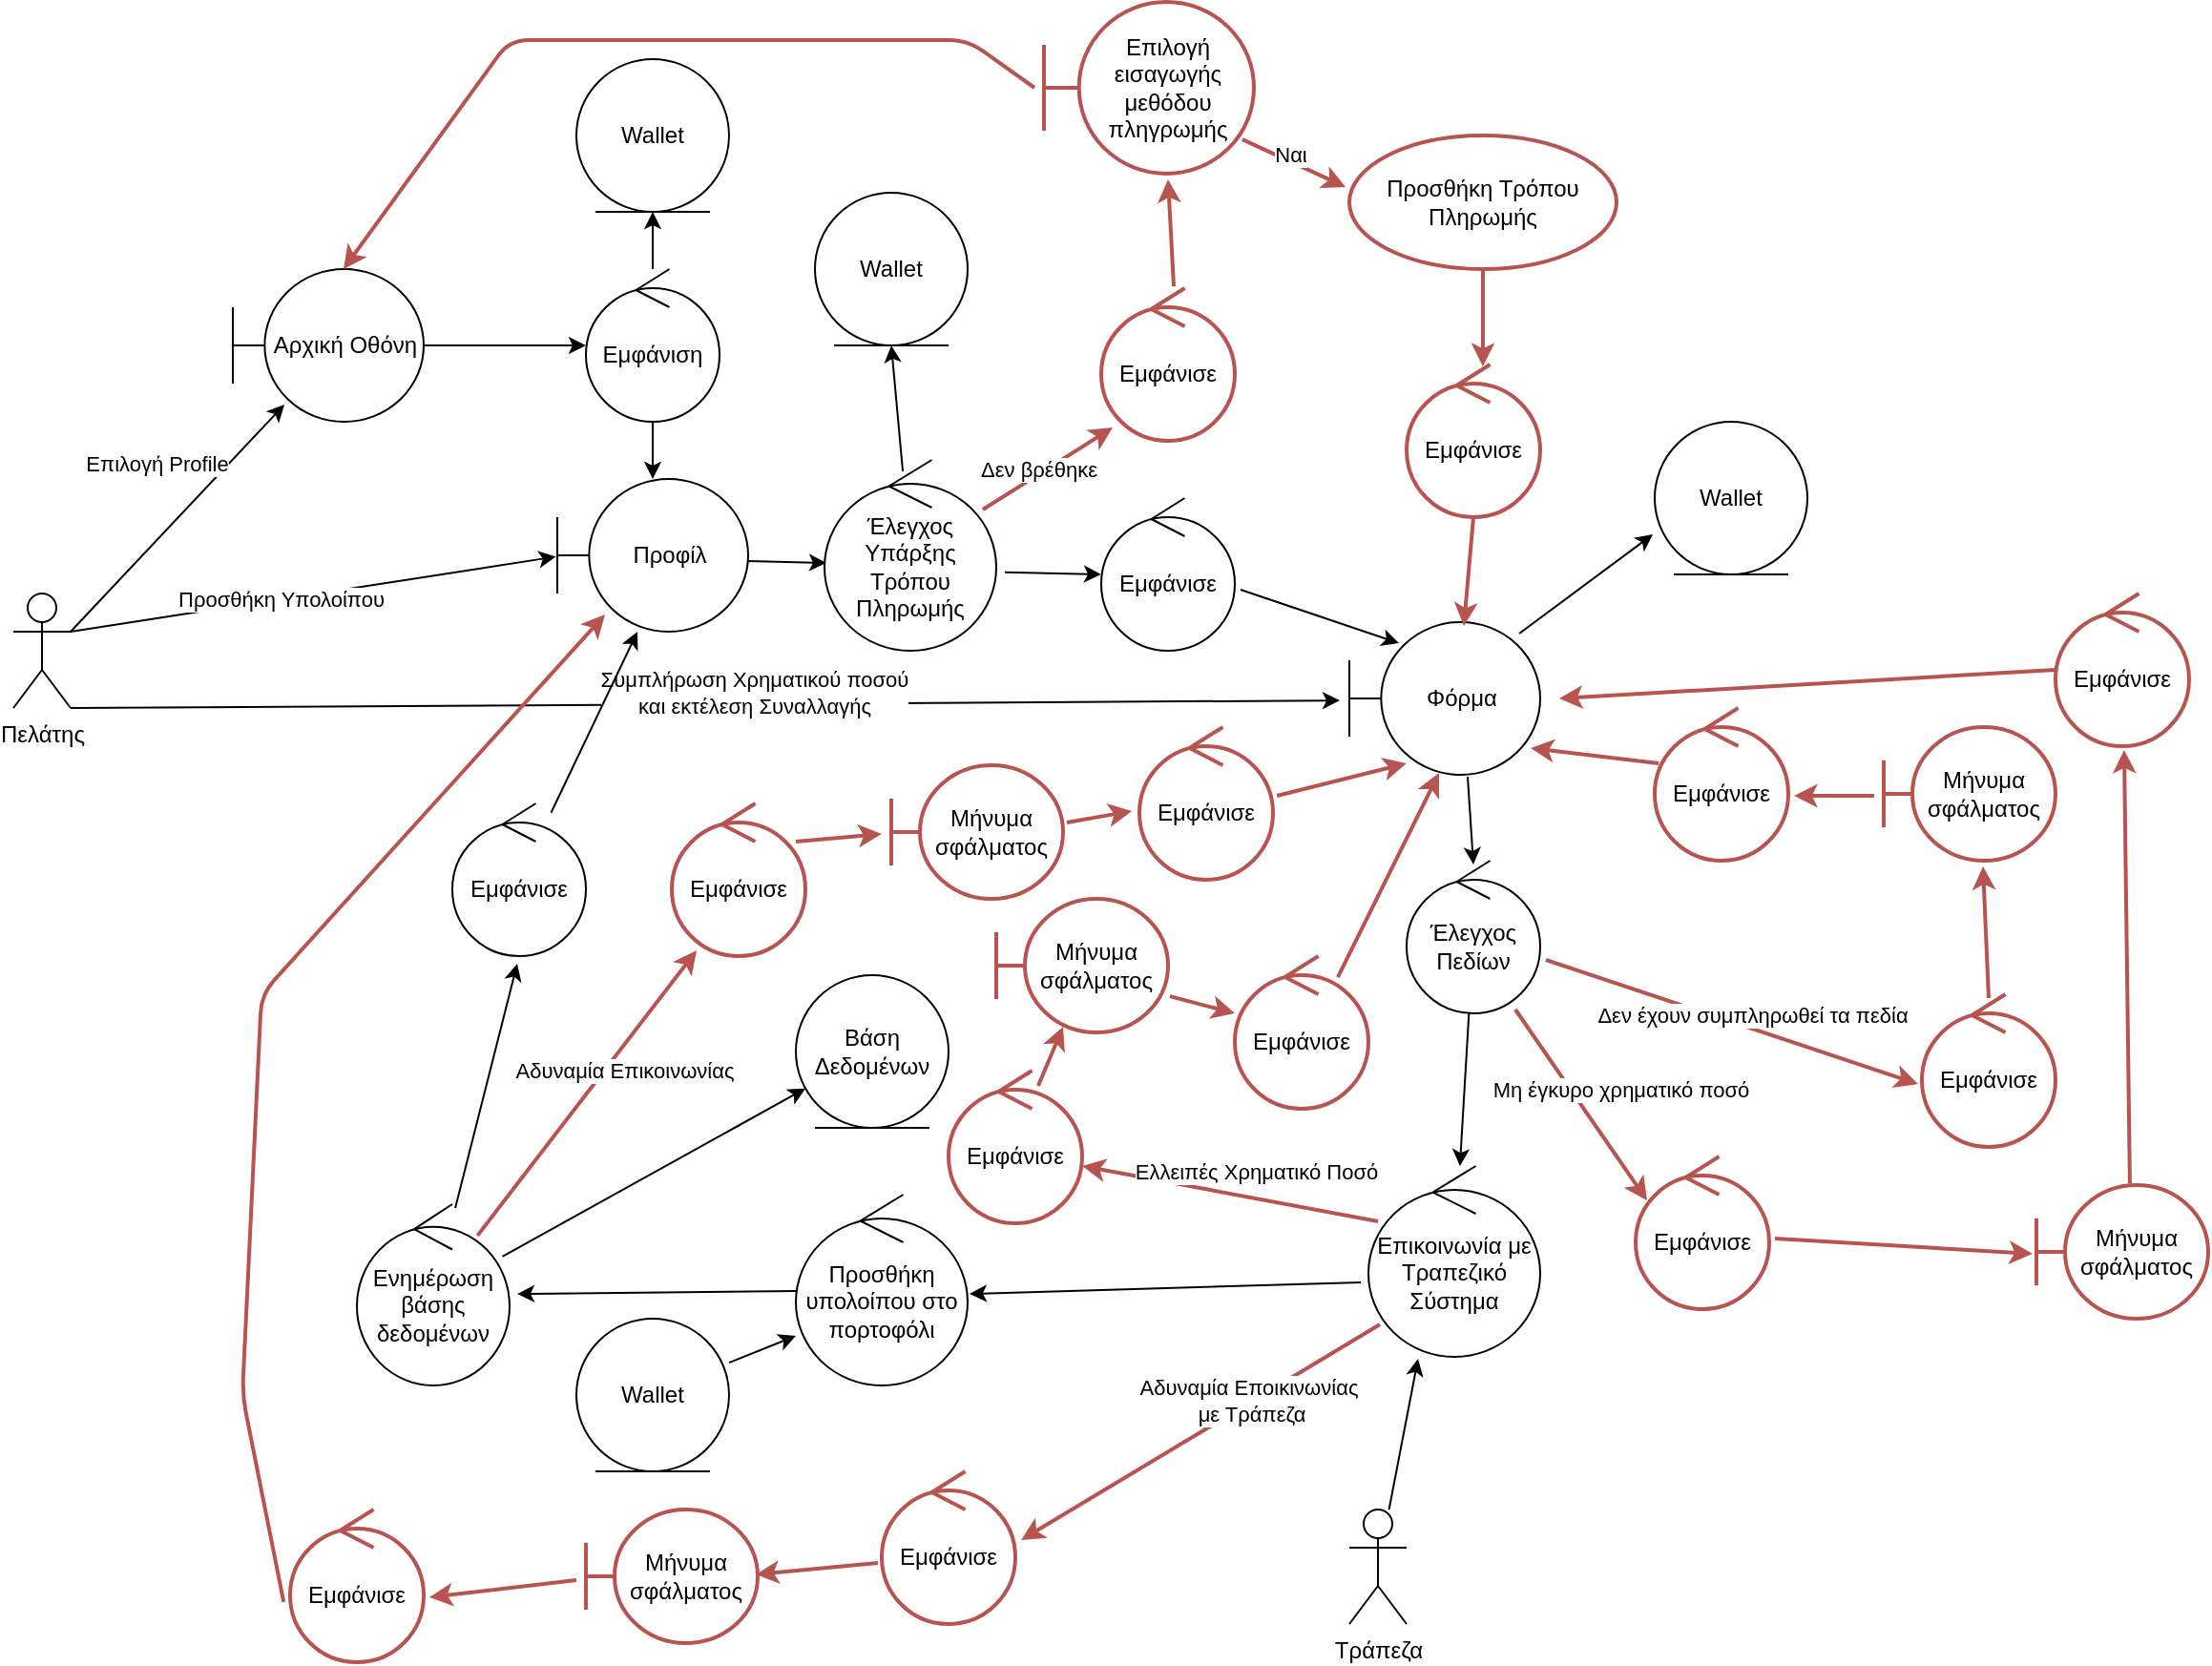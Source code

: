 <mxfile>
    <diagram id="bbuxCSUSgMc8G7auIYRA" name="Page-1">
        <mxGraphModel dx="2035" dy="1139" grid="1" gridSize="10" guides="1" tooltips="1" connect="1" arrows="1" fold="1" page="1" pageScale="1" pageWidth="850" pageHeight="1100" math="0" shadow="0">
            <root>
                <mxCell id="0"/>
                <mxCell id="1" parent="0"/>
                <mxCell id="3" value="" style="edgeStyle=none;html=1;exitX=1;exitY=0.333;exitDx=0;exitDy=0;exitPerimeter=0;entryX=0.27;entryY=0.888;entryDx=0;entryDy=0;entryPerimeter=0;" parent="1" source="8" target="10" edge="1">
                    <mxGeometry relative="1" as="geometry"/>
                </mxCell>
                <mxCell id="4" value="Επιλογή Profile" style="edgeLabel;html=1;align=center;verticalAlign=middle;resizable=0;points=[];" parent="3" vertex="1" connectable="0">
                    <mxGeometry x="-0.6" y="1" relative="1" as="geometry">
                        <mxPoint x="23" y="-64" as="offset"/>
                    </mxGeometry>
                </mxCell>
                <mxCell id="5" style="edgeStyle=none;html=1;exitX=1;exitY=0.333;exitDx=0;exitDy=0;exitPerimeter=0;entryX=-0.007;entryY=0.509;entryDx=0;entryDy=0;entryPerimeter=0;" parent="1" source="8" target="12" edge="1">
                    <mxGeometry relative="1" as="geometry"/>
                </mxCell>
                <mxCell id="6" value="Προσθήκη Υπολοίπου" style="edgeLabel;html=1;align=center;verticalAlign=middle;resizable=0;points=[];" parent="5" connectable="0" vertex="1">
                    <mxGeometry x="-0.132" relative="1" as="geometry">
                        <mxPoint as="offset"/>
                    </mxGeometry>
                </mxCell>
                <mxCell id="7" value="Συμπλήρωση Χρηματικού ποσού&lt;br&gt;και εκτέλεση Συναλλαγής" style="edgeStyle=none;html=1;exitX=1;exitY=1;exitDx=0;exitDy=0;exitPerimeter=0;entryX=-0.05;entryY=0.513;entryDx=0;entryDy=0;entryPerimeter=0;" parent="1" source="8" target="45" edge="1">
                    <mxGeometry x="0.076" y="6" relative="1" as="geometry">
                        <mxPoint x="510" y="920" as="targetPoint"/>
                        <Array as="points"/>
                        <mxPoint as="offset"/>
                    </mxGeometry>
                </mxCell>
                <mxCell id="8" value="Πελάτης" style="shape=umlActor;verticalLabelPosition=bottom;verticalAlign=top;html=1;" parent="1" vertex="1">
                    <mxGeometry x="-90" y="480" width="30" height="60" as="geometry"/>
                </mxCell>
                <mxCell id="9" style="edgeStyle=none;html=1;" parent="1" source="10" target="15" edge="1">
                    <mxGeometry relative="1" as="geometry"/>
                </mxCell>
                <mxCell id="10" value="Αρχική Οθόνη" style="shape=umlBoundary;whiteSpace=wrap;html=1;" parent="1" vertex="1">
                    <mxGeometry x="25" y="310" width="100" height="80" as="geometry"/>
                </mxCell>
                <mxCell id="11" style="edgeStyle=none;html=1;exitX=1;exitY=0.538;exitDx=0;exitDy=0;exitPerimeter=0;entryX=0.011;entryY=0.54;entryDx=0;entryDy=0;entryPerimeter=0;" parent="1" source="12" target="46" edge="1">
                    <mxGeometry relative="1" as="geometry">
                        <mxPoint x="320" y="470" as="targetPoint"/>
                        <mxPoint x="410" y="450" as="sourcePoint"/>
                    </mxGeometry>
                </mxCell>
                <mxCell id="12" value="Προφίλ" style="shape=umlBoundary;whiteSpace=wrap;html=1;" parent="1" vertex="1">
                    <mxGeometry x="195" y="420" width="100" height="80" as="geometry"/>
                </mxCell>
                <mxCell id="13" style="edgeStyle=none;html=1;" parent="1" source="15" edge="1">
                    <mxGeometry relative="1" as="geometry">
                        <mxPoint x="245" y="420" as="targetPoint"/>
                    </mxGeometry>
                </mxCell>
                <mxCell id="14" value="" style="edgeStyle=none;html=1;" parent="1" source="15" target="43" edge="1">
                    <mxGeometry relative="1" as="geometry"/>
                </mxCell>
                <mxCell id="15" value="Εμφάνιση" style="ellipse;shape=umlControl;whiteSpace=wrap;html=1;" parent="1" vertex="1">
                    <mxGeometry x="210" y="310" width="70" height="80" as="geometry"/>
                </mxCell>
                <mxCell id="18" style="edgeStyle=none;html=1;entryX=-0.012;entryY=0.738;entryDx=0;entryDy=0;exitX=0.89;exitY=0.075;exitDx=0;exitDy=0;exitPerimeter=0;entryPerimeter=0;" parent="1" source="45" target="19" edge="1">
                    <mxGeometry relative="1" as="geometry">
                        <mxPoint x="400" y="1010" as="sourcePoint"/>
                    </mxGeometry>
                </mxCell>
                <mxCell id="19" value="Wallet" style="ellipse;shape=umlEntity;whiteSpace=wrap;html=1;" parent="1" vertex="1">
                    <mxGeometry x="770" y="390" width="80" height="80" as="geometry"/>
                </mxCell>
                <mxCell id="20" style="edgeStyle=none;html=1;" parent="1" source="25" target="28" edge="1">
                    <mxGeometry relative="1" as="geometry"/>
                </mxCell>
                <mxCell id="25" value="Έλεγχος Πεδίων" style="ellipse;shape=umlControl;whiteSpace=wrap;html=1;" parent="1" vertex="1">
                    <mxGeometry x="640" y="620" width="70" height="80" as="geometry"/>
                </mxCell>
                <mxCell id="27" style="edgeStyle=none;html=1;exitX=-0.044;exitY=0.61;exitDx=0;exitDy=0;exitPerimeter=0;entryX=1.011;entryY=0.52;entryDx=0;entryDy=0;entryPerimeter=0;" parent="1" source="28" target="180" edge="1">
                    <mxGeometry relative="1" as="geometry">
                        <mxPoint x="450" y="840" as="targetPoint"/>
                    </mxGeometry>
                </mxCell>
                <mxCell id="28" value="Επικοινωνία με Τραπεζικό Σύστημα" style="ellipse;shape=umlControl;whiteSpace=wrap;html=1;" parent="1" vertex="1">
                    <mxGeometry x="620" y="780" width="90" height="100" as="geometry"/>
                </mxCell>
                <mxCell id="77" style="edgeStyle=none;html=1;entryX=0.289;entryY=1.01;entryDx=0;entryDy=0;entryPerimeter=0;" parent="1" source="29" target="28" edge="1">
                    <mxGeometry relative="1" as="geometry"/>
                </mxCell>
                <mxCell id="29" value="Τράπεζα" style="shape=umlActor;verticalLabelPosition=bottom;verticalAlign=top;html=1;" parent="1" vertex="1">
                    <mxGeometry x="610" y="960" width="30" height="60" as="geometry"/>
                </mxCell>
                <mxCell id="30" style="edgeStyle=none;html=1;" parent="1" source="34" target="35" edge="1">
                    <mxGeometry relative="1" as="geometry"/>
                </mxCell>
                <mxCell id="161" style="edgeStyle=none;html=1;entryX=0.486;entryY=1.05;entryDx=0;entryDy=0;entryPerimeter=0;" parent="1" source="34" target="159" edge="1">
                    <mxGeometry relative="1" as="geometry"/>
                </mxCell>
                <mxCell id="34" value="Ενημέρωση βάσης δεδομένων" style="ellipse;shape=umlControl;whiteSpace=wrap;html=1;" parent="1" vertex="1">
                    <mxGeometry x="90" y="800" width="80" height="95" as="geometry"/>
                </mxCell>
                <mxCell id="35" value="Βάση Δεδομένων" style="ellipse;shape=umlEntity;whiteSpace=wrap;html=1;" parent="1" vertex="1">
                    <mxGeometry x="320" y="680" width="80" height="80" as="geometry"/>
                </mxCell>
                <mxCell id="43" value="Wallet" style="ellipse;shape=umlEntity;whiteSpace=wrap;html=1;" parent="1" vertex="1">
                    <mxGeometry x="205" y="200" width="80" height="80" as="geometry"/>
                </mxCell>
                <mxCell id="44" style="edgeStyle=none;html=1;entryX=0.5;entryY=0.025;entryDx=0;entryDy=0;entryPerimeter=0;exitX=0.62;exitY=1.013;exitDx=0;exitDy=0;exitPerimeter=0;" parent="1" source="45" target="25" edge="1">
                    <mxGeometry relative="1" as="geometry"/>
                </mxCell>
                <mxCell id="45" value="Φόρμα" style="shape=umlBoundary;whiteSpace=wrap;html=1;" parent="1" vertex="1">
                    <mxGeometry x="610" y="495" width="100" height="80" as="geometry"/>
                </mxCell>
                <mxCell id="179" style="edgeStyle=none;html=1;fontSize=48;exitX=0.456;exitY=0.06;exitDx=0;exitDy=0;exitPerimeter=0;entryX=0.5;entryY=1;entryDx=0;entryDy=0;" parent="1" source="46" target="178" edge="1">
                    <mxGeometry relative="1" as="geometry">
                        <mxPoint x="370" y="360" as="targetPoint"/>
                    </mxGeometry>
                </mxCell>
                <mxCell id="46" value="Έλεγχος Υπάρξης Τρόπου Πληρωμής" style="ellipse;shape=umlControl;whiteSpace=wrap;html=1;" parent="1" vertex="1">
                    <mxGeometry x="335" y="410" width="90" height="100" as="geometry"/>
                </mxCell>
                <mxCell id="51" value="Προσθήκη Τρόπου Πληρωμής" style="ellipse;whiteSpace=wrap;html=1;strokeColor=#b85450;fillColor=none;strokeWidth=2;" parent="1" vertex="1">
                    <mxGeometry x="610" y="240" width="140" height="70" as="geometry"/>
                </mxCell>
                <mxCell id="91" style="edgeStyle=none;html=1;exitX=1.043;exitY=0.6;exitDx=0;exitDy=0;exitPerimeter=0;entryX=0.26;entryY=0.138;entryDx=0;entryDy=0;entryPerimeter=0;" parent="1" source="111" target="45" edge="1">
                    <mxGeometry relative="1" as="geometry">
                        <mxPoint x="780" y="570" as="sourcePoint"/>
                        <mxPoint x="630" y="490" as="targetPoint"/>
                        <Array as="points"/>
                    </mxGeometry>
                </mxCell>
                <mxCell id="94" value="Εμφάνισε" style="ellipse;shape=umlControl;whiteSpace=wrap;html=1;fillColor=none;strokeColor=#b85450;strokeWidth=2;" parent="1" vertex="1">
                    <mxGeometry x="910" y="690" width="70" height="80" as="geometry"/>
                </mxCell>
                <mxCell id="96" value="Μήνυμα σφάλματος" style="shape=umlBoundary;whiteSpace=wrap;html=1;fillColor=none;strokeColor=#b85450;strokeWidth=2;" parent="1" vertex="1">
                    <mxGeometry x="890" y="550.0" width="90" height="70" as="geometry"/>
                </mxCell>
                <mxCell id="97" value="Εμφάνισε" style="ellipse;shape=umlControl;whiteSpace=wrap;html=1;fillColor=none;strokeColor=#b85450;strokeWidth=2;" parent="1" vertex="1">
                    <mxGeometry x="770" y="540" width="70" height="80" as="geometry"/>
                </mxCell>
                <mxCell id="98" style="edgeStyle=none;html=1;strokeWidth=2;fontSize=12;fillColor=none;strokeColor=#b85450;entryX=-0.029;entryY=0.588;entryDx=0;entryDy=0;entryPerimeter=0;exitX=1.043;exitY=0.65;exitDx=0;exitDy=0;exitPerimeter=0;" parent="1" source="25" target="94" edge="1">
                    <mxGeometry relative="1" as="geometry">
                        <mxPoint x="740" y="660" as="sourcePoint"/>
                        <mxPoint x="1140" y="1080" as="targetPoint"/>
                        <Array as="points"/>
                    </mxGeometry>
                </mxCell>
                <mxCell id="99" value="Δεν έχουν συμπληρωθεί τα πεδία" style="edgeLabel;html=1;align=center;verticalAlign=middle;resizable=0;points=[];" parent="98" connectable="0" vertex="1">
                    <mxGeometry x="-0.191" y="-4" relative="1" as="geometry">
                        <mxPoint x="30" y="-1" as="offset"/>
                    </mxGeometry>
                </mxCell>
                <mxCell id="100" style="edgeStyle=none;html=1;strokeWidth=2;fontSize=12;fillColor=none;strokeColor=#b85450;entryX=0.578;entryY=1.043;entryDx=0;entryDy=0;entryPerimeter=0;exitX=0.5;exitY=0.025;exitDx=0;exitDy=0;exitPerimeter=0;" parent="1" source="94" target="96" edge="1">
                    <mxGeometry relative="1" as="geometry">
                        <mxPoint x="1551" y="1173.616" as="sourcePoint"/>
                        <mxPoint x="1430" y="950.0" as="targetPoint"/>
                        <Array as="points"/>
                    </mxGeometry>
                </mxCell>
                <mxCell id="101" style="edgeStyle=none;html=1;strokeWidth=2;fontSize=12;fillColor=none;strokeColor=#b85450;entryX=1.043;entryY=0.575;entryDx=0;entryDy=0;entryPerimeter=0;exitX=-0.056;exitY=0.514;exitDx=0;exitDy=0;exitPerimeter=0;" parent="1" source="96" target="97" edge="1">
                    <mxGeometry relative="1" as="geometry">
                        <mxPoint x="1290" y="886" as="sourcePoint"/>
                        <mxPoint x="1215" y="876.0" as="targetPoint"/>
                        <Array as="points"/>
                    </mxGeometry>
                </mxCell>
                <mxCell id="102" style="edgeStyle=none;html=1;strokeWidth=2;fontSize=12;fillColor=none;strokeColor=#b85450;exitX=0.029;exitY=0.363;exitDx=0;exitDy=0;exitPerimeter=0;entryX=0.95;entryY=0.825;entryDx=0;entryDy=0;entryPerimeter=0;" parent="1" source="97" target="45" edge="1">
                    <mxGeometry relative="1" as="geometry">
                        <mxPoint x="1110" y="810" as="sourcePoint"/>
                        <mxPoint x="1066.97" y="810" as="targetPoint"/>
                        <Array as="points"/>
                    </mxGeometry>
                </mxCell>
                <mxCell id="103" value="Εμφάνισε" style="ellipse;shape=umlControl;whiteSpace=wrap;html=1;fillColor=none;strokeColor=#b85450;strokeWidth=2;" parent="1" vertex="1">
                    <mxGeometry x="760" y="775" width="70" height="80" as="geometry"/>
                </mxCell>
                <mxCell id="104" value="Μήνυμα σφάλματος" style="shape=umlBoundary;whiteSpace=wrap;html=1;fillColor=none;strokeColor=#b85450;strokeWidth=2;" parent="1" vertex="1">
                    <mxGeometry x="970" y="790.0" width="90" height="70" as="geometry"/>
                </mxCell>
                <mxCell id="105" style="edgeStyle=none;html=1;strokeWidth=2;fontSize=12;fillColor=none;strokeColor=#b85450;entryX=0.086;entryY=0.288;entryDx=0;entryDy=0;entryPerimeter=0;exitX=0.814;exitY=0.975;exitDx=0;exitDy=0;exitPerimeter=0;" parent="1" source="25" target="103" edge="1">
                    <mxGeometry relative="1" as="geometry">
                        <mxPoint x="710" y="710" as="sourcePoint"/>
                        <mxPoint x="1160.0" y="1240" as="targetPoint"/>
                        <Array as="points"/>
                    </mxGeometry>
                </mxCell>
                <mxCell id="106" value="Μη έγκυρο χρηματικό ποσό" style="edgeLabel;html=1;align=center;verticalAlign=middle;resizable=0;points=[];" parent="105" connectable="0" vertex="1">
                    <mxGeometry x="-0.191" y="-4" relative="1" as="geometry">
                        <mxPoint x="30" y="-1" as="offset"/>
                    </mxGeometry>
                </mxCell>
                <mxCell id="107" style="edgeStyle=none;html=1;strokeWidth=2;fontSize=12;fillColor=none;strokeColor=#b85450;exitX=1.043;exitY=0.538;exitDx=0;exitDy=0;exitPerimeter=0;entryX=-0.022;entryY=0.514;entryDx=0;entryDy=0;entryPerimeter=0;" parent="1" source="103" target="104" edge="1">
                    <mxGeometry relative="1" as="geometry">
                        <mxPoint x="1307.03" y="1343.04" as="sourcePoint"/>
                        <mxPoint x="1220" y="1290" as="targetPoint"/>
                        <Array as="points"/>
                    </mxGeometry>
                </mxCell>
                <mxCell id="109" value="Εμφάνισε" style="ellipse;shape=umlControl;whiteSpace=wrap;html=1;fillColor=none;strokeColor=#b85450;strokeWidth=2;" parent="1" vertex="1">
                    <mxGeometry x="980" y="480" width="70" height="80" as="geometry"/>
                </mxCell>
                <mxCell id="110" style="edgeStyle=none;html=1;strokeWidth=2;fontSize=12;fillColor=none;strokeColor=#b85450;entryX=0.514;entryY=1.025;entryDx=0;entryDy=0;entryPerimeter=0;exitX=0.544;exitY=-0.014;exitDx=0;exitDy=0;exitPerimeter=0;" parent="1" source="104" target="109" edge="1">
                    <mxGeometry relative="1" as="geometry">
                        <mxPoint x="1060" y="790" as="sourcePoint"/>
                        <mxPoint x="1623.05" y="906.94" as="targetPoint"/>
                        <Array as="points"/>
                    </mxGeometry>
                </mxCell>
                <mxCell id="112" style="edgeStyle=none;html=1;entryX=0;entryY=0.5;entryDx=0;entryDy=0;entryPerimeter=0;exitX=1.05;exitY=0.589;exitDx=0;exitDy=0;exitPerimeter=0;" parent="1" source="46" target="111" edge="1">
                    <mxGeometry relative="1" as="geometry">
                        <mxPoint x="570.0" y="510" as="sourcePoint"/>
                        <mxPoint x="823.97" y="713.04" as="targetPoint"/>
                        <Array as="points"/>
                    </mxGeometry>
                </mxCell>
                <mxCell id="111" value="Εμφάνισε" style="ellipse;shape=umlControl;whiteSpace=wrap;html=1;" parent="1" vertex="1">
                    <mxGeometry x="480" y="430" width="70" height="80" as="geometry"/>
                </mxCell>
                <mxCell id="118" style="edgeStyle=none;html=1;strokeWidth=2;fontSize=12;fillColor=none;strokeColor=#b85450;exitX=0;exitY=0.5;exitDx=0;exitDy=0;exitPerimeter=0;" parent="1" source="109" edge="1">
                    <mxGeometry relative="1" as="geometry">
                        <mxPoint x="1388.0" y="927.98" as="sourcePoint"/>
                        <mxPoint x="720" y="535" as="targetPoint"/>
                        <Array as="points"/>
                    </mxGeometry>
                </mxCell>
                <mxCell id="119" style="edgeStyle=none;html=1;strokeWidth=2;fontSize=12;fillColor=none;strokeColor=#b85450;exitX=0.922;exitY=0.26;exitDx=0;exitDy=0;exitPerimeter=0;entryX=0.086;entryY=0.913;entryDx=0;entryDy=0;entryPerimeter=0;" parent="1" source="46" target="121" edge="1">
                    <mxGeometry relative="1" as="geometry">
                        <mxPoint x="880" y="246" as="sourcePoint"/>
                        <mxPoint x="740" y="362" as="targetPoint"/>
                        <Array as="points"/>
                    </mxGeometry>
                </mxCell>
                <mxCell id="120" value="Δεν βρέθηκε" style="edgeLabel;html=1;align=center;verticalAlign=middle;resizable=0;points=[];" parent="119" vertex="1" connectable="0">
                    <mxGeometry x="-0.121" y="3" relative="1" as="geometry">
                        <mxPoint as="offset"/>
                    </mxGeometry>
                </mxCell>
                <mxCell id="121" value="Εμφάνισε" style="ellipse;shape=umlControl;whiteSpace=wrap;html=1;fillColor=none;strokeColor=#b85450;strokeWidth=2;" parent="1" vertex="1">
                    <mxGeometry x="480" y="320" width="70" height="80" as="geometry"/>
                </mxCell>
                <mxCell id="122" style="edgeStyle=none;html=1;strokeWidth=2;fontSize=12;fillColor=none;strokeColor=#b85450;entryX=0.591;entryY=1.033;entryDx=0;entryDy=0;entryPerimeter=0;exitX=0.543;exitY=-0.012;exitDx=0;exitDy=0;exitPerimeter=0;" parent="1" source="121" target="123" edge="1">
                    <mxGeometry relative="1" as="geometry">
                        <mxPoint x="515" y="310" as="sourcePoint"/>
                        <mxPoint x="696" y="273.04" as="targetPoint"/>
                        <Array as="points"/>
                    </mxGeometry>
                </mxCell>
                <mxCell id="123" value="Επιλογή εισαγωγής μεθόδου πληγρωμής" style="shape=umlBoundary;whiteSpace=wrap;html=1;fillColor=none;strokeColor=#b85450;strokeWidth=2;" parent="1" vertex="1">
                    <mxGeometry x="450" y="170" width="110" height="90" as="geometry"/>
                </mxCell>
                <mxCell id="124" style="edgeStyle=none;html=1;strokeWidth=2;fontSize=12;fillColor=none;strokeColor=#b85450;exitX=0.945;exitY=0.856;exitDx=0;exitDy=0;exitPerimeter=0;entryX=-0.014;entryY=0.386;entryDx=0;entryDy=0;entryPerimeter=0;" parent="1" target="51" edge="1">
                    <mxGeometry relative="1" as="geometry">
                        <mxPoint x="553.95" y="242.04" as="sourcePoint"/>
                        <mxPoint x="610" y="270" as="targetPoint"/>
                        <Array as="points"/>
                    </mxGeometry>
                </mxCell>
                <mxCell id="126" value="Ναι" style="edgeLabel;html=1;align=center;verticalAlign=middle;resizable=0;points=[];" parent="124" vertex="1" connectable="0">
                    <mxGeometry x="0.29" y="-1" relative="1" as="geometry">
                        <mxPoint x="-10" y="-9" as="offset"/>
                    </mxGeometry>
                </mxCell>
                <mxCell id="129" style="edgeStyle=none;html=1;strokeWidth=2;fontSize=12;fillColor=none;strokeColor=#b85450;exitX=-0.045;exitY=0.5;exitDx=0;exitDy=0;exitPerimeter=0;entryX=0.58;entryY=0;entryDx=0;entryDy=0;entryPerimeter=0;" parent="1" source="123" target="10" edge="1">
                    <mxGeometry relative="1" as="geometry">
                        <mxPoint x="570" y="126" as="sourcePoint"/>
                        <mxPoint x="140" y="120" as="targetPoint"/>
                        <Array as="points">
                            <mxPoint x="410" y="190"/>
                            <mxPoint x="170" y="190"/>
                        </Array>
                    </mxGeometry>
                </mxCell>
                <mxCell id="130" value="Εμφάνισε" style="ellipse;shape=umlControl;whiteSpace=wrap;html=1;fillColor=none;strokeColor=#b85450;strokeWidth=2;" parent="1" vertex="1">
                    <mxGeometry x="640" y="360" width="70" height="80" as="geometry"/>
                </mxCell>
                <mxCell id="131" style="edgeStyle=none;html=1;strokeWidth=2;fontSize=12;fillColor=none;strokeColor=#b85450;exitX=0.5;exitY=1;exitDx=0;exitDy=0;entryX=0.571;entryY=0.013;entryDx=0;entryDy=0;entryPerimeter=0;" parent="1" source="51" target="130" edge="1">
                    <mxGeometry relative="1" as="geometry">
                        <mxPoint x="847.03" y="438.04" as="sourcePoint"/>
                        <mxPoint x="770" y="390" as="targetPoint"/>
                        <Array as="points"/>
                    </mxGeometry>
                </mxCell>
                <mxCell id="134" style="edgeStyle=none;html=1;strokeWidth=2;fontSize=12;fillColor=none;strokeColor=#b85450;exitX=0.5;exitY=1;exitDx=0;exitDy=0;exitPerimeter=0;entryX=0.6;entryY=0.025;entryDx=0;entryDy=0;entryPerimeter=0;" parent="1" source="130" target="45" edge="1">
                    <mxGeometry relative="1" as="geometry">
                        <mxPoint x="1267.03" y="603.04" as="sourcePoint"/>
                        <mxPoint x="830" y="330" as="targetPoint"/>
                        <Array as="points"/>
                    </mxGeometry>
                </mxCell>
                <mxCell id="136" value="Εμφάνισε" style="ellipse;shape=umlControl;whiteSpace=wrap;html=1;fillColor=none;strokeColor=#b85450;strokeWidth=2;" parent="1" vertex="1">
                    <mxGeometry x="400" y="730" width="70" height="80" as="geometry"/>
                </mxCell>
                <mxCell id="137" style="edgeStyle=none;html=1;strokeWidth=2;fontSize=12;fillColor=none;strokeColor=#b85450;exitX=0.056;exitY=0.29;exitDx=0;exitDy=0;exitPerimeter=0;entryX=1;entryY=0.625;entryDx=0;entryDy=0;entryPerimeter=0;" parent="1" source="28" target="136" edge="1">
                    <mxGeometry relative="1" as="geometry">
                        <mxPoint x="660.0" y="930" as="sourcePoint"/>
                        <mxPoint x="815.01" y="932.94" as="targetPoint"/>
                        <Array as="points"/>
                    </mxGeometry>
                </mxCell>
                <mxCell id="138" value="Ελλειπές Χρηματικό Ποσό" style="edgeLabel;html=1;align=center;verticalAlign=middle;resizable=0;points=[];" parent="137" vertex="1" connectable="0">
                    <mxGeometry x="0.07" y="5" relative="1" as="geometry">
                        <mxPoint x="20" y="-16" as="offset"/>
                    </mxGeometry>
                </mxCell>
                <mxCell id="139" value="Μήνυμα σφάλματος" style="shape=umlBoundary;whiteSpace=wrap;html=1;fillColor=none;strokeColor=#b85450;strokeWidth=2;" parent="1" vertex="1">
                    <mxGeometry x="425" y="640.0" width="90" height="70" as="geometry"/>
                </mxCell>
                <mxCell id="140" style="edgeStyle=none;html=1;strokeWidth=2;fontSize=12;fillColor=none;strokeColor=#b85450;exitX=0.671;exitY=0.1;exitDx=0;exitDy=0;exitPerimeter=0;entryX=0.389;entryY=0.957;entryDx=0;entryDy=0;entryPerimeter=0;" parent="1" source="136" target="139" edge="1">
                    <mxGeometry relative="1" as="geometry">
                        <mxPoint x="980.0" y="970" as="sourcePoint"/>
                        <mxPoint x="1135.01" y="972.94" as="targetPoint"/>
                        <Array as="points"/>
                    </mxGeometry>
                </mxCell>
                <mxCell id="141" value="Εμφάνισε" style="ellipse;shape=umlControl;whiteSpace=wrap;html=1;fillColor=none;strokeColor=#b85450;strokeWidth=2;" parent="1" vertex="1">
                    <mxGeometry x="550" y="670" width="70" height="80" as="geometry"/>
                </mxCell>
                <mxCell id="142" style="edgeStyle=none;html=1;strokeWidth=2;fontSize=12;fillColor=none;strokeColor=#b85450;exitX=1.011;exitY=0.729;exitDx=0;exitDy=0;exitPerimeter=0;entryX=0;entryY=0.375;entryDx=0;entryDy=0;entryPerimeter=0;" parent="1" source="139" target="141" edge="1">
                    <mxGeometry relative="1" as="geometry">
                        <mxPoint x="1074.01" y="1020" as="sourcePoint"/>
                        <mxPoint x="1130" y="1020.96" as="targetPoint"/>
                        <Array as="points"/>
                    </mxGeometry>
                </mxCell>
                <mxCell id="150" value="Εμφάνισε" style="ellipse;shape=umlControl;whiteSpace=wrap;html=1;fillColor=none;strokeColor=#b85450;strokeWidth=2;" parent="1" vertex="1">
                    <mxGeometry x="365" y="940" width="70" height="80" as="geometry"/>
                </mxCell>
                <mxCell id="151" style="edgeStyle=none;html=1;strokeWidth=2;fontSize=12;fillColor=none;strokeColor=#b85450;exitX=0.067;exitY=0.83;exitDx=0;exitDy=0;exitPerimeter=0;entryX=1.043;entryY=0.45;entryDx=0;entryDy=0;entryPerimeter=0;" parent="1" source="28" target="150" edge="1">
                    <mxGeometry relative="1" as="geometry">
                        <mxPoint x="490.0" y="879" as="sourcePoint"/>
                        <mxPoint x="545.99" y="879.96" as="targetPoint"/>
                        <Array as="points"/>
                    </mxGeometry>
                </mxCell>
                <mxCell id="155" value="Αδυναμία Εποικινωνίας&lt;br&gt;&amp;nbsp;με Τράπεζα" style="edgeLabel;html=1;align=center;verticalAlign=middle;resizable=0;points=[];" parent="151" vertex="1" connectable="0">
                    <mxGeometry x="-0.379" y="5" relative="1" as="geometry">
                        <mxPoint x="-14" as="offset"/>
                    </mxGeometry>
                </mxCell>
                <mxCell id="152" value="Μήνυμα σφάλματος" style="shape=umlBoundary;whiteSpace=wrap;html=1;fillColor=none;strokeColor=#b85450;strokeWidth=2;" parent="1" vertex="1">
                    <mxGeometry x="210" y="960.0" width="90" height="70" as="geometry"/>
                </mxCell>
                <mxCell id="153" style="edgeStyle=none;html=1;strokeWidth=2;fontSize=12;fillColor=none;strokeColor=#b85450;exitX=-0.029;exitY=0.6;exitDx=0;exitDy=0;exitPerimeter=0;entryX=0.989;entryY=0.486;entryDx=0;entryDy=0;entryPerimeter=0;" parent="1" source="150" target="152" edge="1">
                    <mxGeometry relative="1" as="geometry">
                        <mxPoint x="635.0" y="1121.51" as="sourcePoint"/>
                        <mxPoint x="704.99" y="1068.49" as="targetPoint"/>
                        <Array as="points"/>
                    </mxGeometry>
                </mxCell>
                <mxCell id="154" value="Εμφάνισε" style="ellipse;shape=umlControl;whiteSpace=wrap;html=1;fillColor=none;strokeColor=#b85450;strokeWidth=2;" parent="1" vertex="1">
                    <mxGeometry x="55" y="960" width="70" height="80" as="geometry"/>
                </mxCell>
                <mxCell id="157" style="edgeStyle=none;html=1;strokeWidth=2;fontSize=12;fillColor=none;strokeColor=#b85450;exitX=-0.056;exitY=0.529;exitDx=0;exitDy=0;exitPerimeter=0;entryX=1.043;entryY=0.575;entryDx=0;entryDy=0;entryPerimeter=0;" parent="1" source="152" target="154" edge="1">
                    <mxGeometry relative="1" as="geometry">
                        <mxPoint x="440.99" y="1019.97" as="sourcePoint"/>
                        <mxPoint x="395" y="1019.0" as="targetPoint"/>
                        <Array as="points"/>
                    </mxGeometry>
                </mxCell>
                <mxCell id="158" style="edgeStyle=none;html=1;strokeWidth=2;fontSize=12;fillColor=none;strokeColor=#b85450;exitX=-0.048;exitY=0.606;exitDx=0;exitDy=0;exitPerimeter=0;entryX=0.25;entryY=0.888;entryDx=0;entryDy=0;entryPerimeter=0;" parent="1" source="154" target="12" edge="1">
                    <mxGeometry relative="1" as="geometry">
                        <mxPoint x="290.0" y="940.47" as="sourcePoint"/>
                        <mxPoint x="244.01" y="939.5" as="targetPoint"/>
                        <Array as="points">
                            <mxPoint x="30" y="900"/>
                            <mxPoint x="40" y="690"/>
                        </Array>
                    </mxGeometry>
                </mxCell>
                <mxCell id="160" style="edgeStyle=none;html=1;entryX=0.42;entryY=1;entryDx=0;entryDy=0;entryPerimeter=0;" parent="1" source="159" target="12" edge="1">
                    <mxGeometry relative="1" as="geometry"/>
                </mxCell>
                <mxCell id="159" value="Εμφάνισε" style="ellipse;shape=umlControl;whiteSpace=wrap;html=1;" parent="1" vertex="1">
                    <mxGeometry x="140" y="590" width="70" height="80" as="geometry"/>
                </mxCell>
                <mxCell id="162" value="Εμφάνισε" style="ellipse;shape=umlControl;whiteSpace=wrap;html=1;fillColor=none;strokeColor=#b85450;strokeWidth=2;" parent="1" vertex="1">
                    <mxGeometry x="255" y="590" width="70" height="80" as="geometry"/>
                </mxCell>
                <mxCell id="164" style="edgeStyle=none;html=1;strokeWidth=2;fontSize=12;fillColor=none;strokeColor=#b85450;entryX=0.186;entryY=0.963;entryDx=0;entryDy=0;entryPerimeter=0;exitX=0.79;exitY=0.173;exitDx=0;exitDy=0;exitPerimeter=0;" parent="1" source="34" target="162" edge="1">
                    <mxGeometry relative="1" as="geometry">
                        <mxPoint x="360" y="729.5" as="sourcePoint"/>
                        <mxPoint x="210" y="729.5" as="targetPoint"/>
                        <Array as="points"/>
                    </mxGeometry>
                </mxCell>
                <mxCell id="165" value="Αδυναμία Επικοινωνίας" style="edgeLabel;html=1;align=center;verticalAlign=middle;resizable=0;points=[];" parent="164" vertex="1" connectable="0">
                    <mxGeometry x="-0.533" y="-1" relative="1" as="geometry">
                        <mxPoint x="49" y="-52" as="offset"/>
                    </mxGeometry>
                </mxCell>
                <mxCell id="168" value="Μήνυμα σφάλματος" style="shape=umlBoundary;whiteSpace=wrap;html=1;fillColor=none;strokeColor=#b85450;strokeWidth=2;" parent="1" vertex="1">
                    <mxGeometry x="370" y="570.0" width="90" height="70" as="geometry"/>
                </mxCell>
                <mxCell id="169" style="edgeStyle=none;html=1;strokeWidth=2;fontSize=12;fillColor=none;strokeColor=#b85450;exitX=0.929;exitY=0.25;exitDx=0;exitDy=0;exitPerimeter=0;entryX=-0.056;entryY=0.514;entryDx=0;entryDy=0;entryPerimeter=0;" parent="1" source="162" target="168" edge="1">
                    <mxGeometry relative="1" as="geometry">
                        <mxPoint x="386.95" y="680.0" as="sourcePoint"/>
                        <mxPoint x="345.0" y="678.97" as="targetPoint"/>
                        <Array as="points"/>
                    </mxGeometry>
                </mxCell>
                <mxCell id="170" value="Εμφάνισε" style="ellipse;shape=umlControl;whiteSpace=wrap;html=1;fillColor=none;strokeColor=#b85450;strokeWidth=2;" parent="1" vertex="1">
                    <mxGeometry x="500" y="550" width="70" height="80" as="geometry"/>
                </mxCell>
                <mxCell id="171" style="edgeStyle=none;html=1;strokeWidth=2;fontSize=12;fillColor=none;strokeColor=#b85450;exitX=1.022;exitY=0.429;exitDx=0;exitDy=0;exitPerimeter=0;entryX=-0.057;entryY=0.55;entryDx=0;entryDy=0;entryPerimeter=0;" parent="1" source="168" target="170" edge="1">
                    <mxGeometry relative="1" as="geometry">
                        <mxPoint x="482.54" y="670" as="sourcePoint"/>
                        <mxPoint x="527.47" y="655.98" as="targetPoint"/>
                        <Array as="points"/>
                    </mxGeometry>
                </mxCell>
                <mxCell id="172" style="edgeStyle=none;html=1;strokeWidth=2;fontSize=12;fillColor=none;strokeColor=#b85450;exitX=1.029;exitY=0.45;exitDx=0;exitDy=0;exitPerimeter=0;entryX=0.3;entryY=0.925;entryDx=0;entryDy=0;entryPerimeter=0;" parent="1" source="170" target="45" edge="1">
                    <mxGeometry relative="1" as="geometry">
                        <mxPoint x="600.0" y="604.02" as="sourcePoint"/>
                        <mxPoint x="644.93" y="590.0" as="targetPoint"/>
                        <Array as="points"/>
                    </mxGeometry>
                </mxCell>
                <mxCell id="182" style="edgeStyle=none;html=1;entryX=0;entryY=0.74;entryDx=0;entryDy=0;entryPerimeter=0;fontSize=48;exitX=1;exitY=0.288;exitDx=0;exitDy=0;exitPerimeter=0;" parent="1" source="174" target="180" edge="1">
                    <mxGeometry relative="1" as="geometry"/>
                </mxCell>
                <mxCell id="174" value="Wallet" style="ellipse;shape=umlEntity;whiteSpace=wrap;html=1;" parent="1" vertex="1">
                    <mxGeometry x="205" y="860" width="80" height="80" as="geometry"/>
                </mxCell>
                <mxCell id="176" style="edgeStyle=none;html=1;strokeWidth=2;fontSize=12;fillColor=none;strokeColor=#b85450;exitX=0.771;exitY=0.138;exitDx=0;exitDy=0;exitPerimeter=0;entryX=0.47;entryY=0.988;entryDx=0;entryDy=0;entryPerimeter=0;" parent="1" source="141" target="45" edge="1">
                    <mxGeometry relative="1" as="geometry">
                        <mxPoint x="624.99" y="603.53" as="sourcePoint"/>
                        <mxPoint x="780" y="606.47" as="targetPoint"/>
                        <Array as="points"/>
                    </mxGeometry>
                </mxCell>
                <mxCell id="178" value="Wallet" style="ellipse;shape=umlEntity;whiteSpace=wrap;html=1;" parent="1" vertex="1">
                    <mxGeometry x="330" y="270" width="80" height="80" as="geometry"/>
                </mxCell>
                <mxCell id="181" style="edgeStyle=none;html=1;entryX=1.05;entryY=0.495;entryDx=0;entryDy=0;entryPerimeter=0;fontSize=48;" parent="1" source="180" target="34" edge="1">
                    <mxGeometry relative="1" as="geometry"/>
                </mxCell>
                <mxCell id="180" value="Προσθήκη υπολοίπου στο πορτοφόλι" style="ellipse;shape=umlControl;whiteSpace=wrap;html=1;" parent="1" vertex="1">
                    <mxGeometry x="320" y="795" width="90" height="100" as="geometry"/>
                </mxCell>
            </root>
        </mxGraphModel>
    </diagram>
</mxfile>